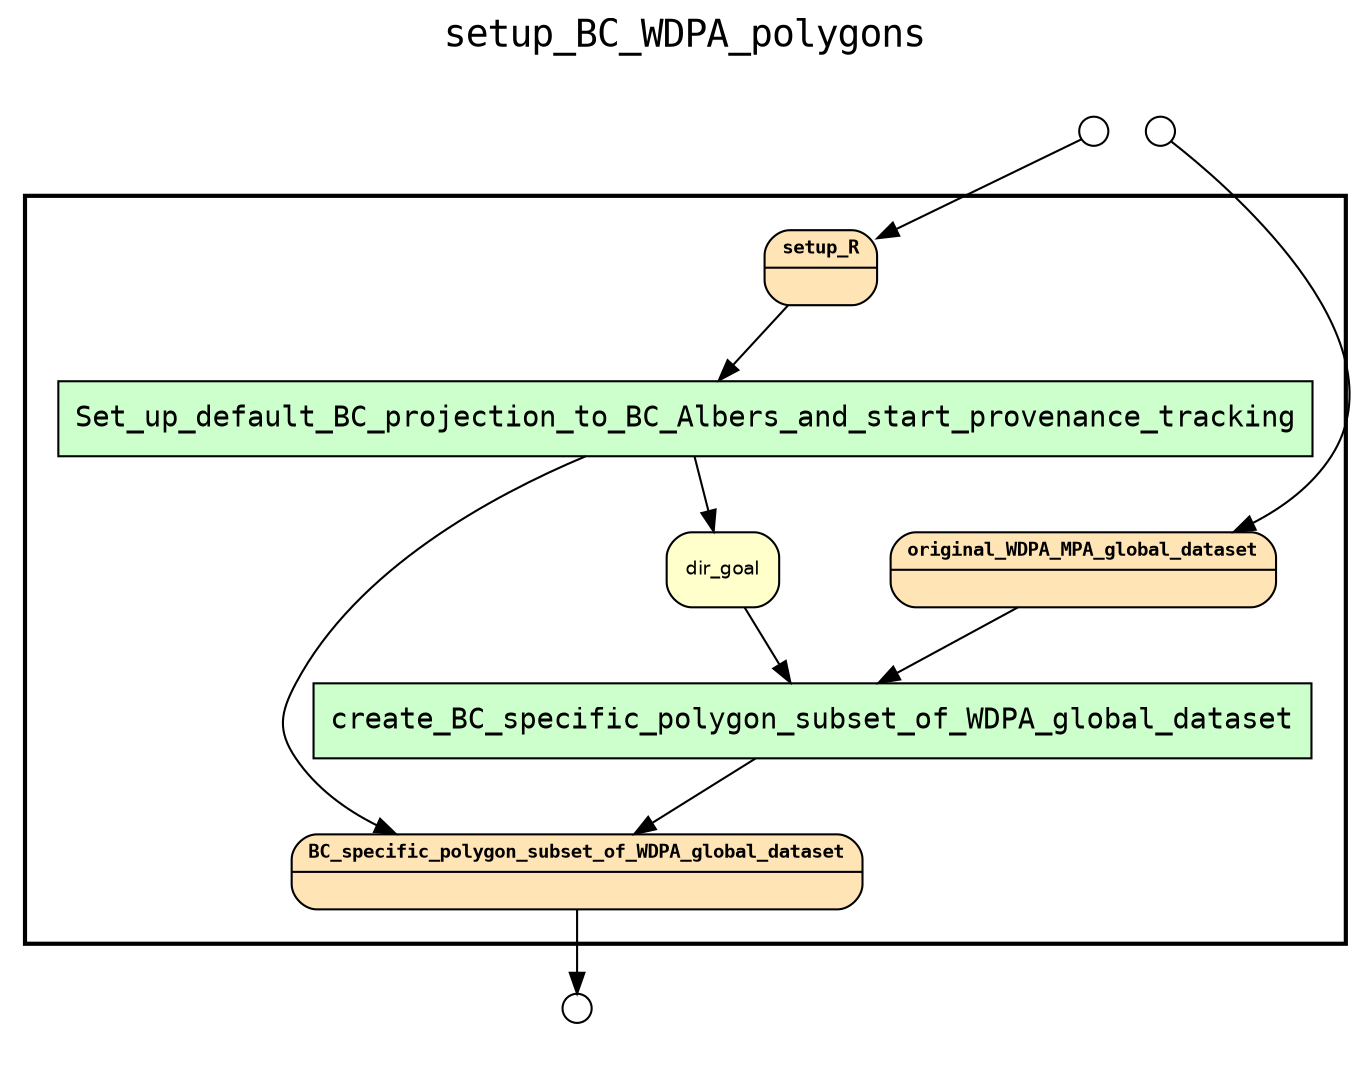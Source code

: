 
digraph yw_data_view {
rankdir=TB
fontname=Courier; fontsize=18; labelloc=t
label="setup_BC_WDPA_polygons"
subgraph cluster_workflow { label=""; color=black; penwidth=2
subgraph cluster_workflow_inner { label=""; color=white
node[shape=box style="filled" fillcolor="#CCFFCC" peripheries=1 fontname=Courier]
Set_up_default_BC_projection_to_BC_Albers_and_start_provenance_tracking
create_BC_specific_polygon_subset_of_WDPA_global_dataset
node[shape=box style="filled" fillcolor="#CCFFCC" peripheries=1 fontname=Courier]
node[shape=box style="rounded,filled" fillcolor="#FFE4B5" peripheries=1 fontname="Courier-Bold" fontsize=9]
setup_R[shape=record rankdir=LR label="{<f0> setup_R |<f1>}"]
original_WDPA_MPA_global_dataset[shape=record rankdir=LR label="{<f0> original_WDPA_MPA_global_dataset |<f1>}"]
node[shape=box style="rounded,filled" fillcolor="#FFFFCC" peripheries=1 fontname=Helvetica]
dir_goal
node[shape=box style="rounded,filled" fillcolor="#FFE4B5" peripheries=1 fontname="Courier-Bold" fontsize=9]
BC_specific_polygon_subset_of_WDPA_global_dataset[shape=record rankdir=LR label="{<f0> BC_specific_polygon_subset_of_WDPA_global_dataset |<f1>}"]
node[shape=box style="rounded,filled" fillcolor="#FFFFFF" peripheries=1 fontname=Helvetica]
}}
subgraph cluster_inflows { label=""; color=white; penwidth=2
subgraph cluster_inflows_inner { label=""; color=white
node[shape=circle fillcolor="#FFFFFF" peripheries=1 width=0.2]
setup_R_inflow [label=""]
original_WDPA_MPA_global_dataset_inflow [label=""]
}}
subgraph cluster_outflows { label=""; color=white; penwidth=2
subgraph cluster_outflows_inner { label=""; color=white
node[shape=circle fillcolor="#FFFFFF" peripheries=1 width=0.2]
BC_specific_polygon_subset_of_WDPA_global_dataset_outflow [label=""]
}}
original_WDPA_MPA_global_dataset -> create_BC_specific_polygon_subset_of_WDPA_global_dataset
dir_goal -> create_BC_specific_polygon_subset_of_WDPA_global_dataset
setup_R -> Set_up_default_BC_projection_to_BC_Albers_and_start_provenance_tracking
Set_up_default_BC_projection_to_BC_Albers_and_start_provenance_tracking -> BC_specific_polygon_subset_of_WDPA_global_dataset
Set_up_default_BC_projection_to_BC_Albers_and_start_provenance_tracking -> dir_goal
create_BC_specific_polygon_subset_of_WDPA_global_dataset -> BC_specific_polygon_subset_of_WDPA_global_dataset
setup_R_inflow -> setup_R
original_WDPA_MPA_global_dataset_inflow -> original_WDPA_MPA_global_dataset
BC_specific_polygon_subset_of_WDPA_global_dataset -> BC_specific_polygon_subset_of_WDPA_global_dataset_outflow
}

